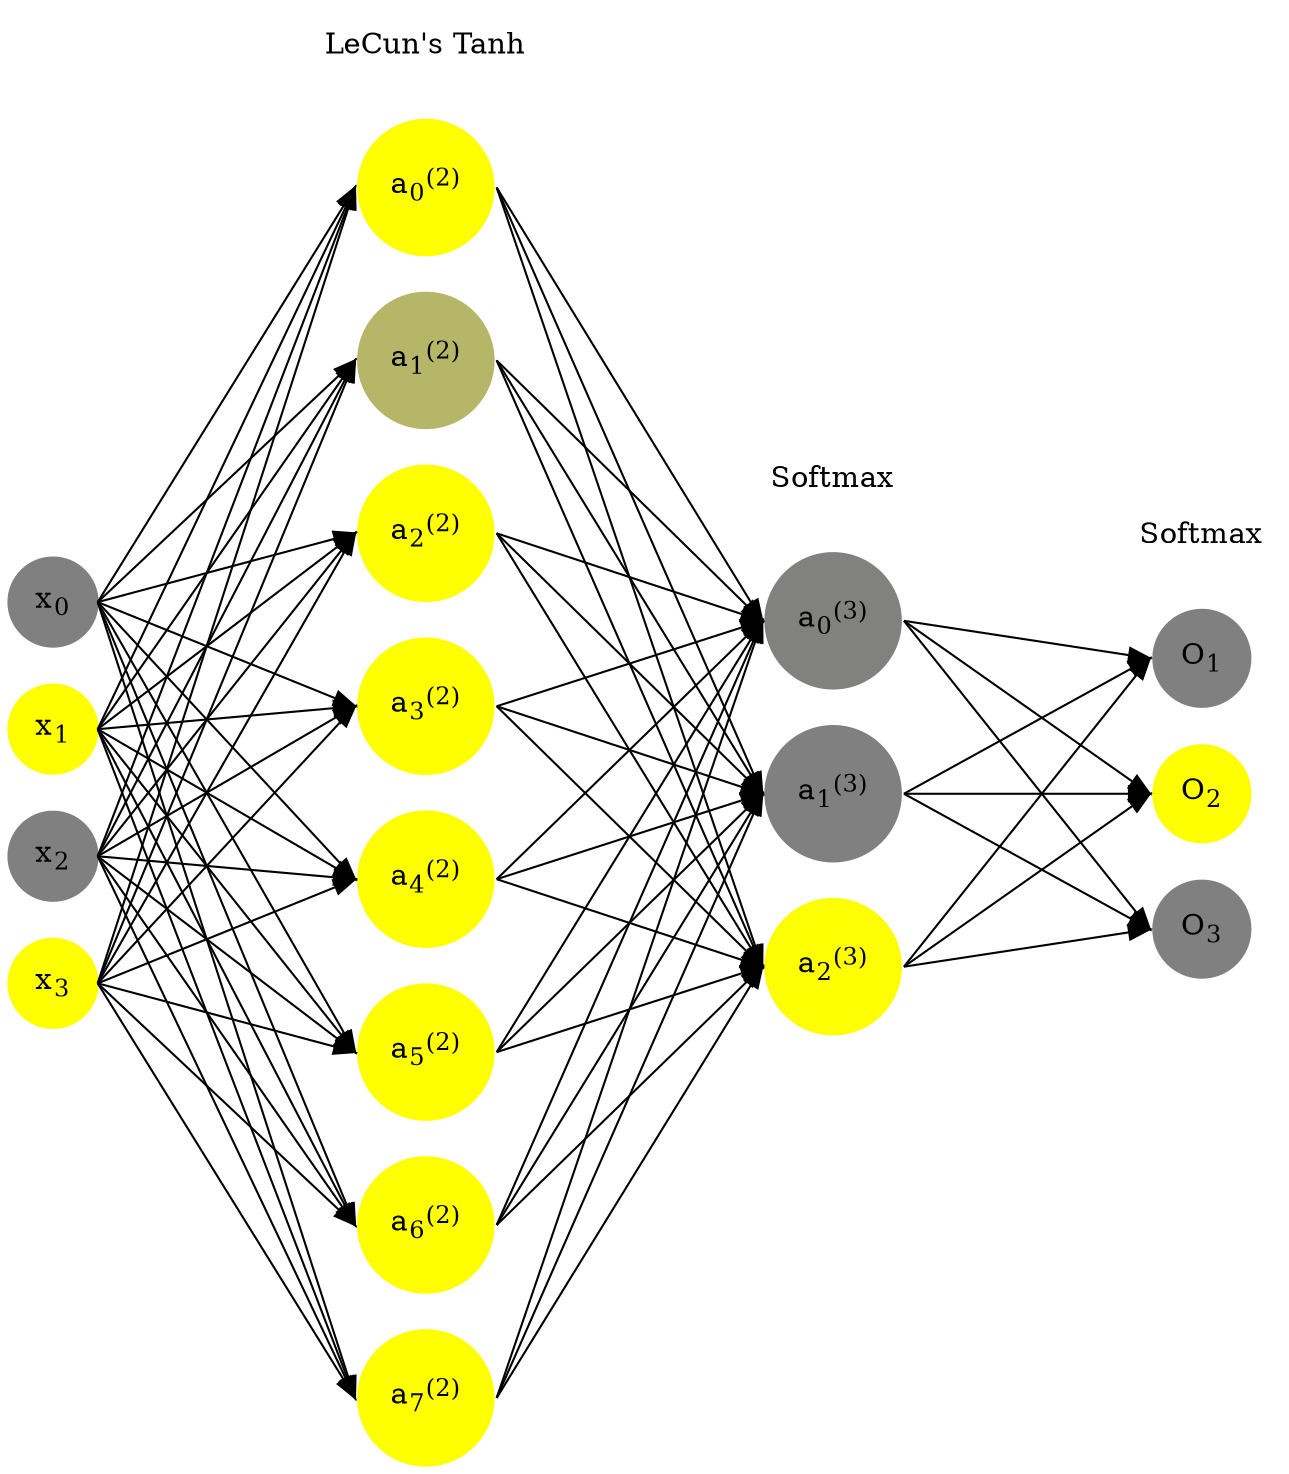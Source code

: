 digraph G {
	rankdir = LR;
	splines=false;
	edge[style=invis];
	ranksep= 1.4;
	{
	node [shape=circle, color="0.1667, 0.0, 0.5", style=filled, fillcolor="0.1667, 0.0, 0.5"];
	x0 [label=<x<sub>0</sub>>];
	}
	{
	node [shape=circle, color="0.1667, 1.0, 1.0", style=filled, fillcolor="0.1667, 1.0, 1.0"];
	x1 [label=<x<sub>1</sub>>];
	}
	{
	node [shape=circle, color="0.1667, 0.0, 0.5", style=filled, fillcolor="0.1667, 0.0, 0.5"];
	x2 [label=<x<sub>2</sub>>];
	}
	{
	node [shape=circle, color="0.1667, 1.0, 1.0", style=filled, fillcolor="0.1667, 1.0, 1.0"];
	x3 [label=<x<sub>3</sub>>];
	}
	{
	node [shape=circle, color="0.1667, 1.704775, 1.352387", style=filled, fillcolor="0.1667, 1.704775, 1.352387"];
	a02 [label=<a<sub>0</sub><sup>(2)</sup>>];
	}
	{
	node [shape=circle, color="0.1667, 0.423009, 0.711504", style=filled, fillcolor="0.1667, 0.423009, 0.711504"];
	a12 [label=<a<sub>1</sub><sup>(2)</sup>>];
	}
	{
	node [shape=circle, color="0.1667, 1.712847, 1.356424", style=filled, fillcolor="0.1667, 1.712847, 1.356424"];
	a22 [label=<a<sub>2</sub><sup>(2)</sup>>];
	}
	{
	node [shape=circle, color="0.1667, 1.711941, 1.355971", style=filled, fillcolor="0.1667, 1.711941, 1.355971"];
	a32 [label=<a<sub>3</sub><sup>(2)</sup>>];
	}
	{
	node [shape=circle, color="0.1667, 1.715836, 1.357918", style=filled, fillcolor="0.1667, 1.715836, 1.357918"];
	a42 [label=<a<sub>4</sub><sup>(2)</sup>>];
	}
	{
	node [shape=circle, color="0.1667, 1.714356, 1.357178", style=filled, fillcolor="0.1667, 1.714356, 1.357178"];
	a52 [label=<a<sub>5</sub><sup>(2)</sup>>];
	}
	{
	node [shape=circle, color="0.1667, 1.712518, 1.356259", style=filled, fillcolor="0.1667, 1.712518, 1.356259"];
	a62 [label=<a<sub>6</sub><sup>(2)</sup>>];
	}
	{
	node [shape=circle, color="0.1667, 1.703649, 1.351825", style=filled, fillcolor="0.1667, 1.703649, 1.351825"];
	a72 [label=<a<sub>7</sub><sup>(2)</sup>>];
	}
	{
	node [shape=circle, color="0.1667, 0.013705, 0.506853", style=filled, fillcolor="0.1667, 0.013705, 0.506853"];
	a03 [label=<a<sub>0</sub><sup>(3)</sup>>];
	}
	{
	node [shape=circle, color="0.1667, 0.000000, 0.500000", style=filled, fillcolor="0.1667, 0.000000, 0.500000"];
	a13 [label=<a<sub>1</sub><sup>(3)</sup>>];
	}
	{
	node [shape=circle, color="0.1667, 0.986295, 0.993147", style=filled, fillcolor="0.1667, 0.986295, 0.993147"];
	a23 [label=<a<sub>2</sub><sup>(3)</sup>>];
	}
	{
	node [shape=circle, color="0.1667, 0.0, 0.5", style=filled, fillcolor="0.1667, 0.0, 0.5"];
	O1 [label=<O<sub>1</sub>>];
	}
	{
	node [shape=circle, color="0.1667, 1.0, 1.0", style=filled, fillcolor="0.1667, 1.0, 1.0"];
	O2 [label=<O<sub>2</sub>>];
	}
	{
	node [shape=circle, color="0.1667, 0.0, 0.5", style=filled, fillcolor="0.1667, 0.0, 0.5"];
	O3 [label=<O<sub>3</sub>>];
	}
	{
	rank=same;
	x0->x1->x2->x3;
	}
	{
	rank=same;
	a02->a12->a22->a32->a42->a52->a62->a72;
	}
	{
	rank=same;
	a03->a13->a23;
	}
	{
	rank=same;
	O1->O2->O3;
	}
	l1 [shape=plaintext,label="LeCun's Tanh"];
	l1->a02;
	{rank=same; l1;a02};
	l2 [shape=plaintext,label="Softmax"];
	l2->a03;
	{rank=same; l2;a03};
	l3 [shape=plaintext,label="Softmax"];
	l3->O1;
	{rank=same; l3;O1};
edge[style=solid, tailport=e, headport=w];
	{x0;x1;x2;x3} -> {a02;a12;a22;a32;a42;a52;a62;a72};
	{a02;a12;a22;a32;a42;a52;a62;a72} -> {a03;a13;a23};
	{a03;a13;a23} -> {O1,O2,O3};
}